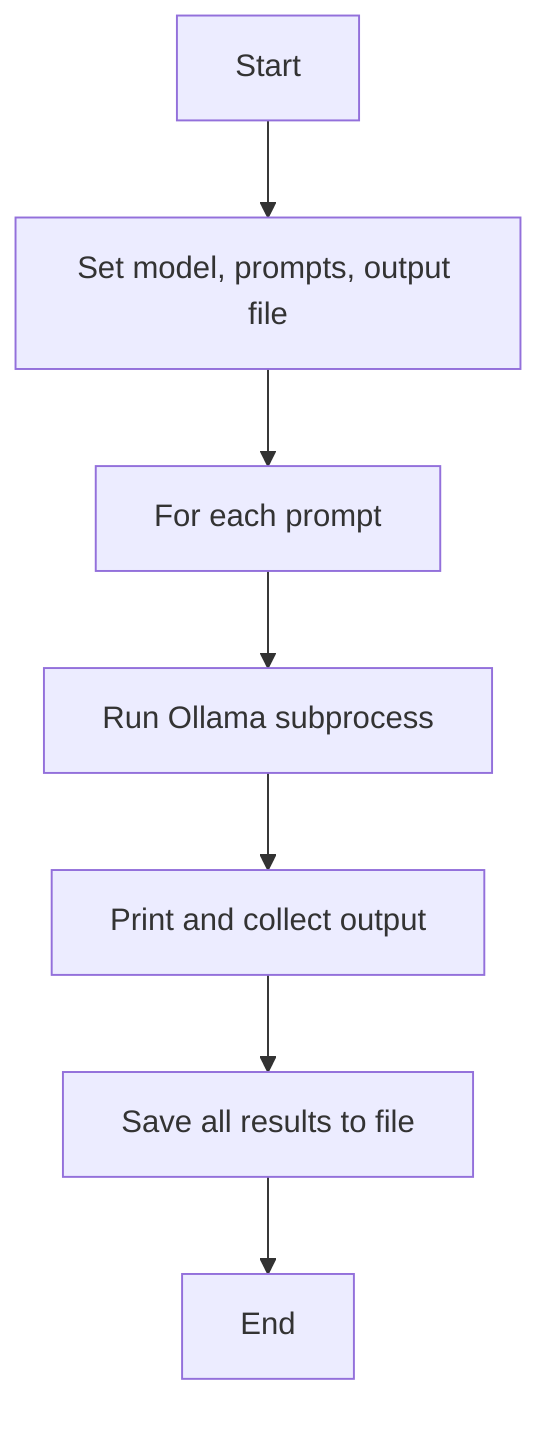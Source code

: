 %% SlightlyLessBasic.py - Mermaid Flowchart
flowchart TD
    A[Start] --> B[Set model, prompts, output file]
    B --> C[For each prompt]
    C --> D[Run Ollama subprocess]
    D --> E[Print and collect output]
    E --> F[Save all results to file]
    F --> G[End]
